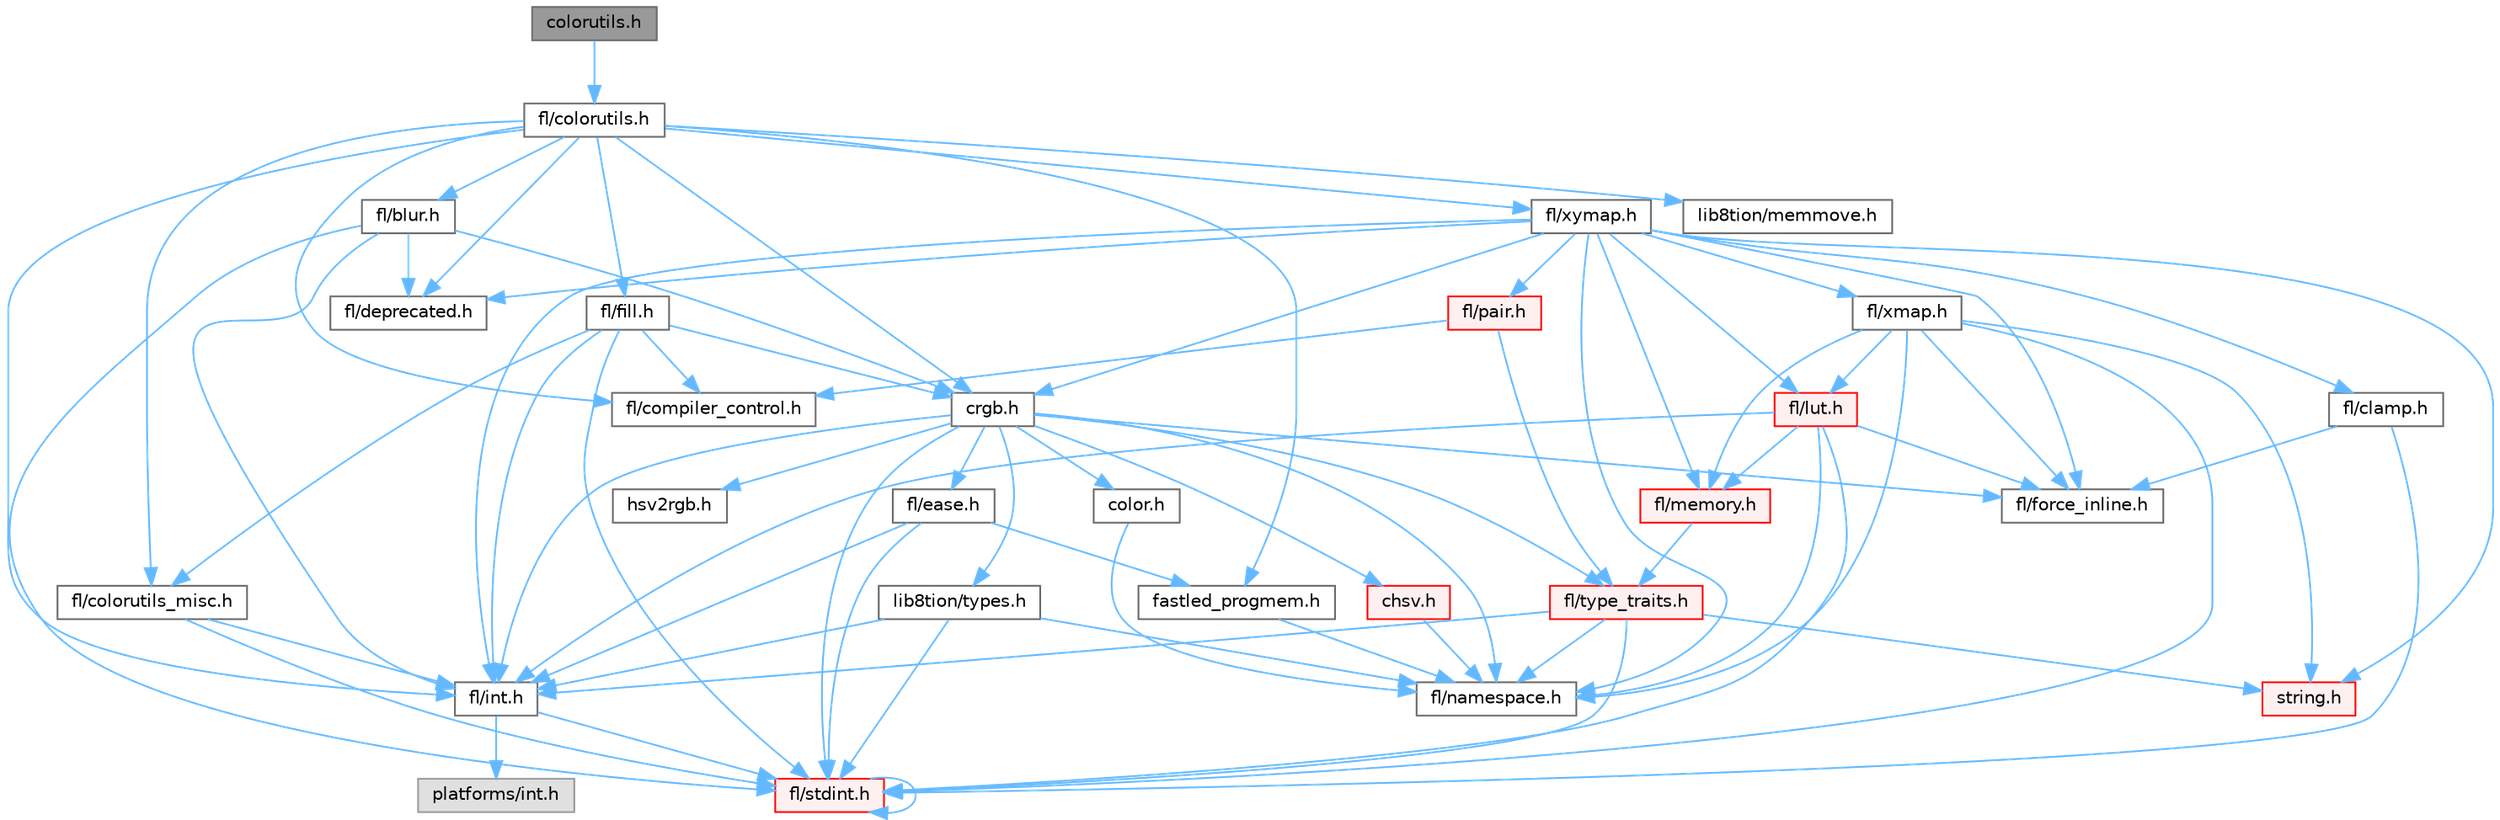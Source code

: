 digraph "colorutils.h"
{
 // INTERACTIVE_SVG=YES
 // LATEX_PDF_SIZE
  bgcolor="transparent";
  edge [fontname=Helvetica,fontsize=10,labelfontname=Helvetica,labelfontsize=10];
  node [fontname=Helvetica,fontsize=10,shape=box,height=0.2,width=0.4];
  Node1 [id="Node000001",label="colorutils.h",height=0.2,width=0.4,color="gray40", fillcolor="grey60", style="filled", fontcolor="black",tooltip=" "];
  Node1 -> Node2 [id="edge1_Node000001_Node000002",color="steelblue1",style="solid",tooltip=" "];
  Node2 [id="Node000002",label="fl/colorutils.h",height=0.2,width=0.4,color="grey40", fillcolor="white", style="filled",URL="$d7/df9/fl_2colorutils_8h.html",tooltip="Utility functions for color fill, palettes, blending, and more."];
  Node2 -> Node3 [id="edge2_Node000002_Node000003",color="steelblue1",style="solid",tooltip=" "];
  Node3 [id="Node000003",label="fl/int.h",height=0.2,width=0.4,color="grey40", fillcolor="white", style="filled",URL="$d3/d7e/int_8h.html",tooltip=" "];
  Node3 -> Node4 [id="edge3_Node000003_Node000004",color="steelblue1",style="solid",tooltip=" "];
  Node4 [id="Node000004",label="fl/stdint.h",height=0.2,width=0.4,color="red", fillcolor="#FFF0F0", style="filled",URL="$df/dd8/stdint_8h.html",tooltip=" "];
  Node4 -> Node4 [id="edge4_Node000004_Node000004",color="steelblue1",style="solid",tooltip=" "];
  Node3 -> Node6 [id="edge5_Node000003_Node000006",color="steelblue1",style="solid",tooltip=" "];
  Node6 [id="Node000006",label="platforms/int.h",height=0.2,width=0.4,color="grey60", fillcolor="#E0E0E0", style="filled",tooltip=" "];
  Node2 -> Node7 [id="edge6_Node000002_Node000007",color="steelblue1",style="solid",tooltip=" "];
  Node7 [id="Node000007",label="crgb.h",height=0.2,width=0.4,color="grey40", fillcolor="white", style="filled",URL="$db/dd1/crgb_8h.html",tooltip="Defines the red, green, and blue (RGB) pixel struct."];
  Node7 -> Node4 [id="edge7_Node000007_Node000004",color="steelblue1",style="solid",tooltip=" "];
  Node7 -> Node3 [id="edge8_Node000007_Node000003",color="steelblue1",style="solid",tooltip=" "];
  Node7 -> Node8 [id="edge9_Node000007_Node000008",color="steelblue1",style="solid",tooltip=" "];
  Node8 [id="Node000008",label="chsv.h",height=0.2,width=0.4,color="red", fillcolor="#FFF0F0", style="filled",URL="$d8/dd0/chsv_8h.html",tooltip="Defines the hue, saturation, and value (HSV) pixel struct."];
  Node8 -> Node10 [id="edge10_Node000008_Node000010",color="steelblue1",style="solid",tooltip=" "];
  Node10 [id="Node000010",label="fl/namespace.h",height=0.2,width=0.4,color="grey40", fillcolor="white", style="filled",URL="$df/d2a/namespace_8h.html",tooltip="Implements the FastLED namespace macros."];
  Node7 -> Node10 [id="edge11_Node000007_Node000010",color="steelblue1",style="solid",tooltip=" "];
  Node7 -> Node11 [id="edge12_Node000007_Node000011",color="steelblue1",style="solid",tooltip=" "];
  Node11 [id="Node000011",label="color.h",height=0.2,width=0.4,color="grey40", fillcolor="white", style="filled",URL="$d2/d6b/src_2color_8h.html",tooltip="Contains definitions for color correction and temperature."];
  Node11 -> Node10 [id="edge13_Node000011_Node000010",color="steelblue1",style="solid",tooltip=" "];
  Node7 -> Node12 [id="edge14_Node000007_Node000012",color="steelblue1",style="solid",tooltip=" "];
  Node12 [id="Node000012",label="lib8tion/types.h",height=0.2,width=0.4,color="grey40", fillcolor="white", style="filled",URL="$d9/ddf/lib8tion_2types_8h.html",tooltip="Defines fractional types used for lib8tion functions."];
  Node12 -> Node4 [id="edge15_Node000012_Node000004",color="steelblue1",style="solid",tooltip=" "];
  Node12 -> Node3 [id="edge16_Node000012_Node000003",color="steelblue1",style="solid",tooltip=" "];
  Node12 -> Node10 [id="edge17_Node000012_Node000010",color="steelblue1",style="solid",tooltip=" "];
  Node7 -> Node13 [id="edge18_Node000007_Node000013",color="steelblue1",style="solid",tooltip=" "];
  Node13 [id="Node000013",label="fl/force_inline.h",height=0.2,width=0.4,color="grey40", fillcolor="white", style="filled",URL="$d4/d64/force__inline_8h.html",tooltip=" "];
  Node7 -> Node14 [id="edge19_Node000007_Node000014",color="steelblue1",style="solid",tooltip=" "];
  Node14 [id="Node000014",label="fl/type_traits.h",height=0.2,width=0.4,color="red", fillcolor="#FFF0F0", style="filled",URL="$df/d63/type__traits_8h.html",tooltip=" "];
  Node14 -> Node15 [id="edge20_Node000014_Node000015",color="steelblue1",style="solid",tooltip=" "];
  Node15 [id="Node000015",label="string.h",height=0.2,width=0.4,color="red", fillcolor="#FFF0F0", style="filled",URL="$da/d66/string_8h.html",tooltip=" "];
  Node14 -> Node4 [id="edge21_Node000014_Node000004",color="steelblue1",style="solid",tooltip=" "];
  Node14 -> Node10 [id="edge22_Node000014_Node000010",color="steelblue1",style="solid",tooltip=" "];
  Node14 -> Node3 [id="edge23_Node000014_Node000003",color="steelblue1",style="solid",tooltip=" "];
  Node7 -> Node57 [id="edge24_Node000007_Node000057",color="steelblue1",style="solid",tooltip=" "];
  Node57 [id="Node000057",label="hsv2rgb.h",height=0.2,width=0.4,color="grey40", fillcolor="white", style="filled",URL="$de/d9a/hsv2rgb_8h.html",tooltip="Functions to convert from the HSV colorspace to the RGB colorspace."];
  Node7 -> Node58 [id="edge25_Node000007_Node000058",color="steelblue1",style="solid",tooltip=" "];
  Node58 [id="Node000058",label="fl/ease.h",height=0.2,width=0.4,color="grey40", fillcolor="white", style="filled",URL="$db/d19/ease_8h.html",tooltip=" "];
  Node58 -> Node4 [id="edge26_Node000058_Node000004",color="steelblue1",style="solid",tooltip=" "];
  Node58 -> Node3 [id="edge27_Node000058_Node000003",color="steelblue1",style="solid",tooltip=" "];
  Node58 -> Node59 [id="edge28_Node000058_Node000059",color="steelblue1",style="solid",tooltip=" "];
  Node59 [id="Node000059",label="fastled_progmem.h",height=0.2,width=0.4,color="grey40", fillcolor="white", style="filled",URL="$df/dab/fastled__progmem_8h.html",tooltip="Wrapper definitions to allow seamless use of PROGMEM in environments that have it."];
  Node59 -> Node10 [id="edge29_Node000059_Node000010",color="steelblue1",style="solid",tooltip=" "];
  Node2 -> Node59 [id="edge30_Node000002_Node000059",color="steelblue1",style="solid",tooltip=" "];
  Node2 -> Node60 [id="edge31_Node000002_Node000060",color="steelblue1",style="solid",tooltip=" "];
  Node60 [id="Node000060",label="fl/blur.h",height=0.2,width=0.4,color="grey40", fillcolor="white", style="filled",URL="$d4/df5/blur_8h.html",tooltip=" "];
  Node60 -> Node4 [id="edge32_Node000060_Node000004",color="steelblue1",style="solid",tooltip=" "];
  Node60 -> Node3 [id="edge33_Node000060_Node000003",color="steelblue1",style="solid",tooltip=" "];
  Node60 -> Node7 [id="edge34_Node000060_Node000007",color="steelblue1",style="solid",tooltip=" "];
  Node60 -> Node43 [id="edge35_Node000060_Node000043",color="steelblue1",style="solid",tooltip=" "];
  Node43 [id="Node000043",label="fl/deprecated.h",height=0.2,width=0.4,color="grey40", fillcolor="white", style="filled",URL="$d4/dce/deprecated_8h.html",tooltip=" "];
  Node2 -> Node61 [id="edge36_Node000002_Node000061",color="steelblue1",style="solid",tooltip=" "];
  Node61 [id="Node000061",label="fl/colorutils_misc.h",height=0.2,width=0.4,color="grey40", fillcolor="white", style="filled",URL="$dd/db2/colorutils__misc_8h.html",tooltip=" "];
  Node61 -> Node4 [id="edge37_Node000061_Node000004",color="steelblue1",style="solid",tooltip=" "];
  Node61 -> Node3 [id="edge38_Node000061_Node000003",color="steelblue1",style="solid",tooltip=" "];
  Node2 -> Node43 [id="edge39_Node000002_Node000043",color="steelblue1",style="solid",tooltip=" "];
  Node2 -> Node62 [id="edge40_Node000002_Node000062",color="steelblue1",style="solid",tooltip=" "];
  Node62 [id="Node000062",label="fl/fill.h",height=0.2,width=0.4,color="grey40", fillcolor="white", style="filled",URL="$d2/d78/fill_8h.html",tooltip=" "];
  Node62 -> Node7 [id="edge41_Node000062_Node000007",color="steelblue1",style="solid",tooltip=" "];
  Node62 -> Node61 [id="edge42_Node000062_Node000061",color="steelblue1",style="solid",tooltip=" "];
  Node62 -> Node3 [id="edge43_Node000062_Node000003",color="steelblue1",style="solid",tooltip=" "];
  Node62 -> Node4 [id="edge44_Node000062_Node000004",color="steelblue1",style="solid",tooltip=" "];
  Node62 -> Node23 [id="edge45_Node000062_Node000023",color="steelblue1",style="solid",tooltip=" "];
  Node23 [id="Node000023",label="fl/compiler_control.h",height=0.2,width=0.4,color="grey40", fillcolor="white", style="filled",URL="$d4/d54/compiler__control_8h.html",tooltip=" "];
  Node2 -> Node63 [id="edge46_Node000002_Node000063",color="steelblue1",style="solid",tooltip=" "];
  Node63 [id="Node000063",label="fl/xymap.h",height=0.2,width=0.4,color="grey40", fillcolor="white", style="filled",URL="$da/d61/xymap_8h.html",tooltip=" "];
  Node63 -> Node3 [id="edge47_Node000063_Node000003",color="steelblue1",style="solid",tooltip=" "];
  Node63 -> Node10 [id="edge48_Node000063_Node000010",color="steelblue1",style="solid",tooltip=" "];
  Node63 -> Node13 [id="edge49_Node000063_Node000013",color="steelblue1",style="solid",tooltip=" "];
  Node63 -> Node64 [id="edge50_Node000063_Node000064",color="steelblue1",style="solid",tooltip=" "];
  Node64 [id="Node000064",label="fl/pair.h",height=0.2,width=0.4,color="red", fillcolor="#FFF0F0", style="filled",URL="$d3/d41/pair_8h.html",tooltip=" "];
  Node64 -> Node23 [id="edge51_Node000064_Node000023",color="steelblue1",style="solid",tooltip=" "];
  Node64 -> Node14 [id="edge52_Node000064_Node000014",color="steelblue1",style="solid",tooltip=" "];
  Node63 -> Node15 [id="edge53_Node000063_Node000015",color="steelblue1",style="solid",tooltip=" "];
  Node63 -> Node7 [id="edge54_Node000063_Node000007",color="steelblue1",style="solid",tooltip=" "];
  Node63 -> Node20 [id="edge55_Node000063_Node000020",color="steelblue1",style="solid",tooltip=" "];
  Node20 [id="Node000020",label="fl/clamp.h",height=0.2,width=0.4,color="grey40", fillcolor="white", style="filled",URL="$d6/dd3/clamp_8h.html",tooltip=" "];
  Node20 -> Node4 [id="edge56_Node000020_Node000004",color="steelblue1",style="solid",tooltip=" "];
  Node20 -> Node13 [id="edge57_Node000020_Node000013",color="steelblue1",style="solid",tooltip=" "];
  Node63 -> Node65 [id="edge58_Node000063_Node000065",color="steelblue1",style="solid",tooltip=" "];
  Node65 [id="Node000065",label="fl/lut.h",height=0.2,width=0.4,color="red", fillcolor="#FFF0F0", style="filled",URL="$db/d54/lut_8h.html",tooltip=" "];
  Node65 -> Node13 [id="edge59_Node000065_Node000013",color="steelblue1",style="solid",tooltip=" "];
  Node65 -> Node25 [id="edge60_Node000065_Node000025",color="steelblue1",style="solid",tooltip=" "];
  Node25 [id="Node000025",label="fl/memory.h",height=0.2,width=0.4,color="red", fillcolor="#FFF0F0", style="filled",URL="$dc/d18/memory_8h.html",tooltip=" "];
  Node25 -> Node14 [id="edge61_Node000025_Node000014",color="steelblue1",style="solid",tooltip=" "];
  Node65 -> Node4 [id="edge62_Node000065_Node000004",color="steelblue1",style="solid",tooltip=" "];
  Node65 -> Node3 [id="edge63_Node000065_Node000003",color="steelblue1",style="solid",tooltip=" "];
  Node65 -> Node10 [id="edge64_Node000065_Node000010",color="steelblue1",style="solid",tooltip=" "];
  Node63 -> Node25 [id="edge65_Node000063_Node000025",color="steelblue1",style="solid",tooltip=" "];
  Node63 -> Node43 [id="edge66_Node000063_Node000043",color="steelblue1",style="solid",tooltip=" "];
  Node63 -> Node66 [id="edge67_Node000063_Node000066",color="steelblue1",style="solid",tooltip=" "];
  Node66 [id="Node000066",label="fl/xmap.h",height=0.2,width=0.4,color="grey40", fillcolor="white", style="filled",URL="$dd/dcc/xmap_8h.html",tooltip=" "];
  Node66 -> Node4 [id="edge68_Node000066_Node000004",color="steelblue1",style="solid",tooltip=" "];
  Node66 -> Node15 [id="edge69_Node000066_Node000015",color="steelblue1",style="solid",tooltip=" "];
  Node66 -> Node13 [id="edge70_Node000066_Node000013",color="steelblue1",style="solid",tooltip=" "];
  Node66 -> Node65 [id="edge71_Node000066_Node000065",color="steelblue1",style="solid",tooltip=" "];
  Node66 -> Node25 [id="edge72_Node000066_Node000025",color="steelblue1",style="solid",tooltip=" "];
  Node66 -> Node10 [id="edge73_Node000066_Node000010",color="steelblue1",style="solid",tooltip=" "];
  Node2 -> Node67 [id="edge74_Node000002_Node000067",color="steelblue1",style="solid",tooltip=" "];
  Node67 [id="Node000067",label="lib8tion/memmove.h",height=0.2,width=0.4,color="grey40", fillcolor="white", style="filled",URL="$d9/d72/memmove_8h.html",tooltip=" "];
  Node2 -> Node23 [id="edge75_Node000002_Node000023",color="steelblue1",style="solid",tooltip=" "];
}
